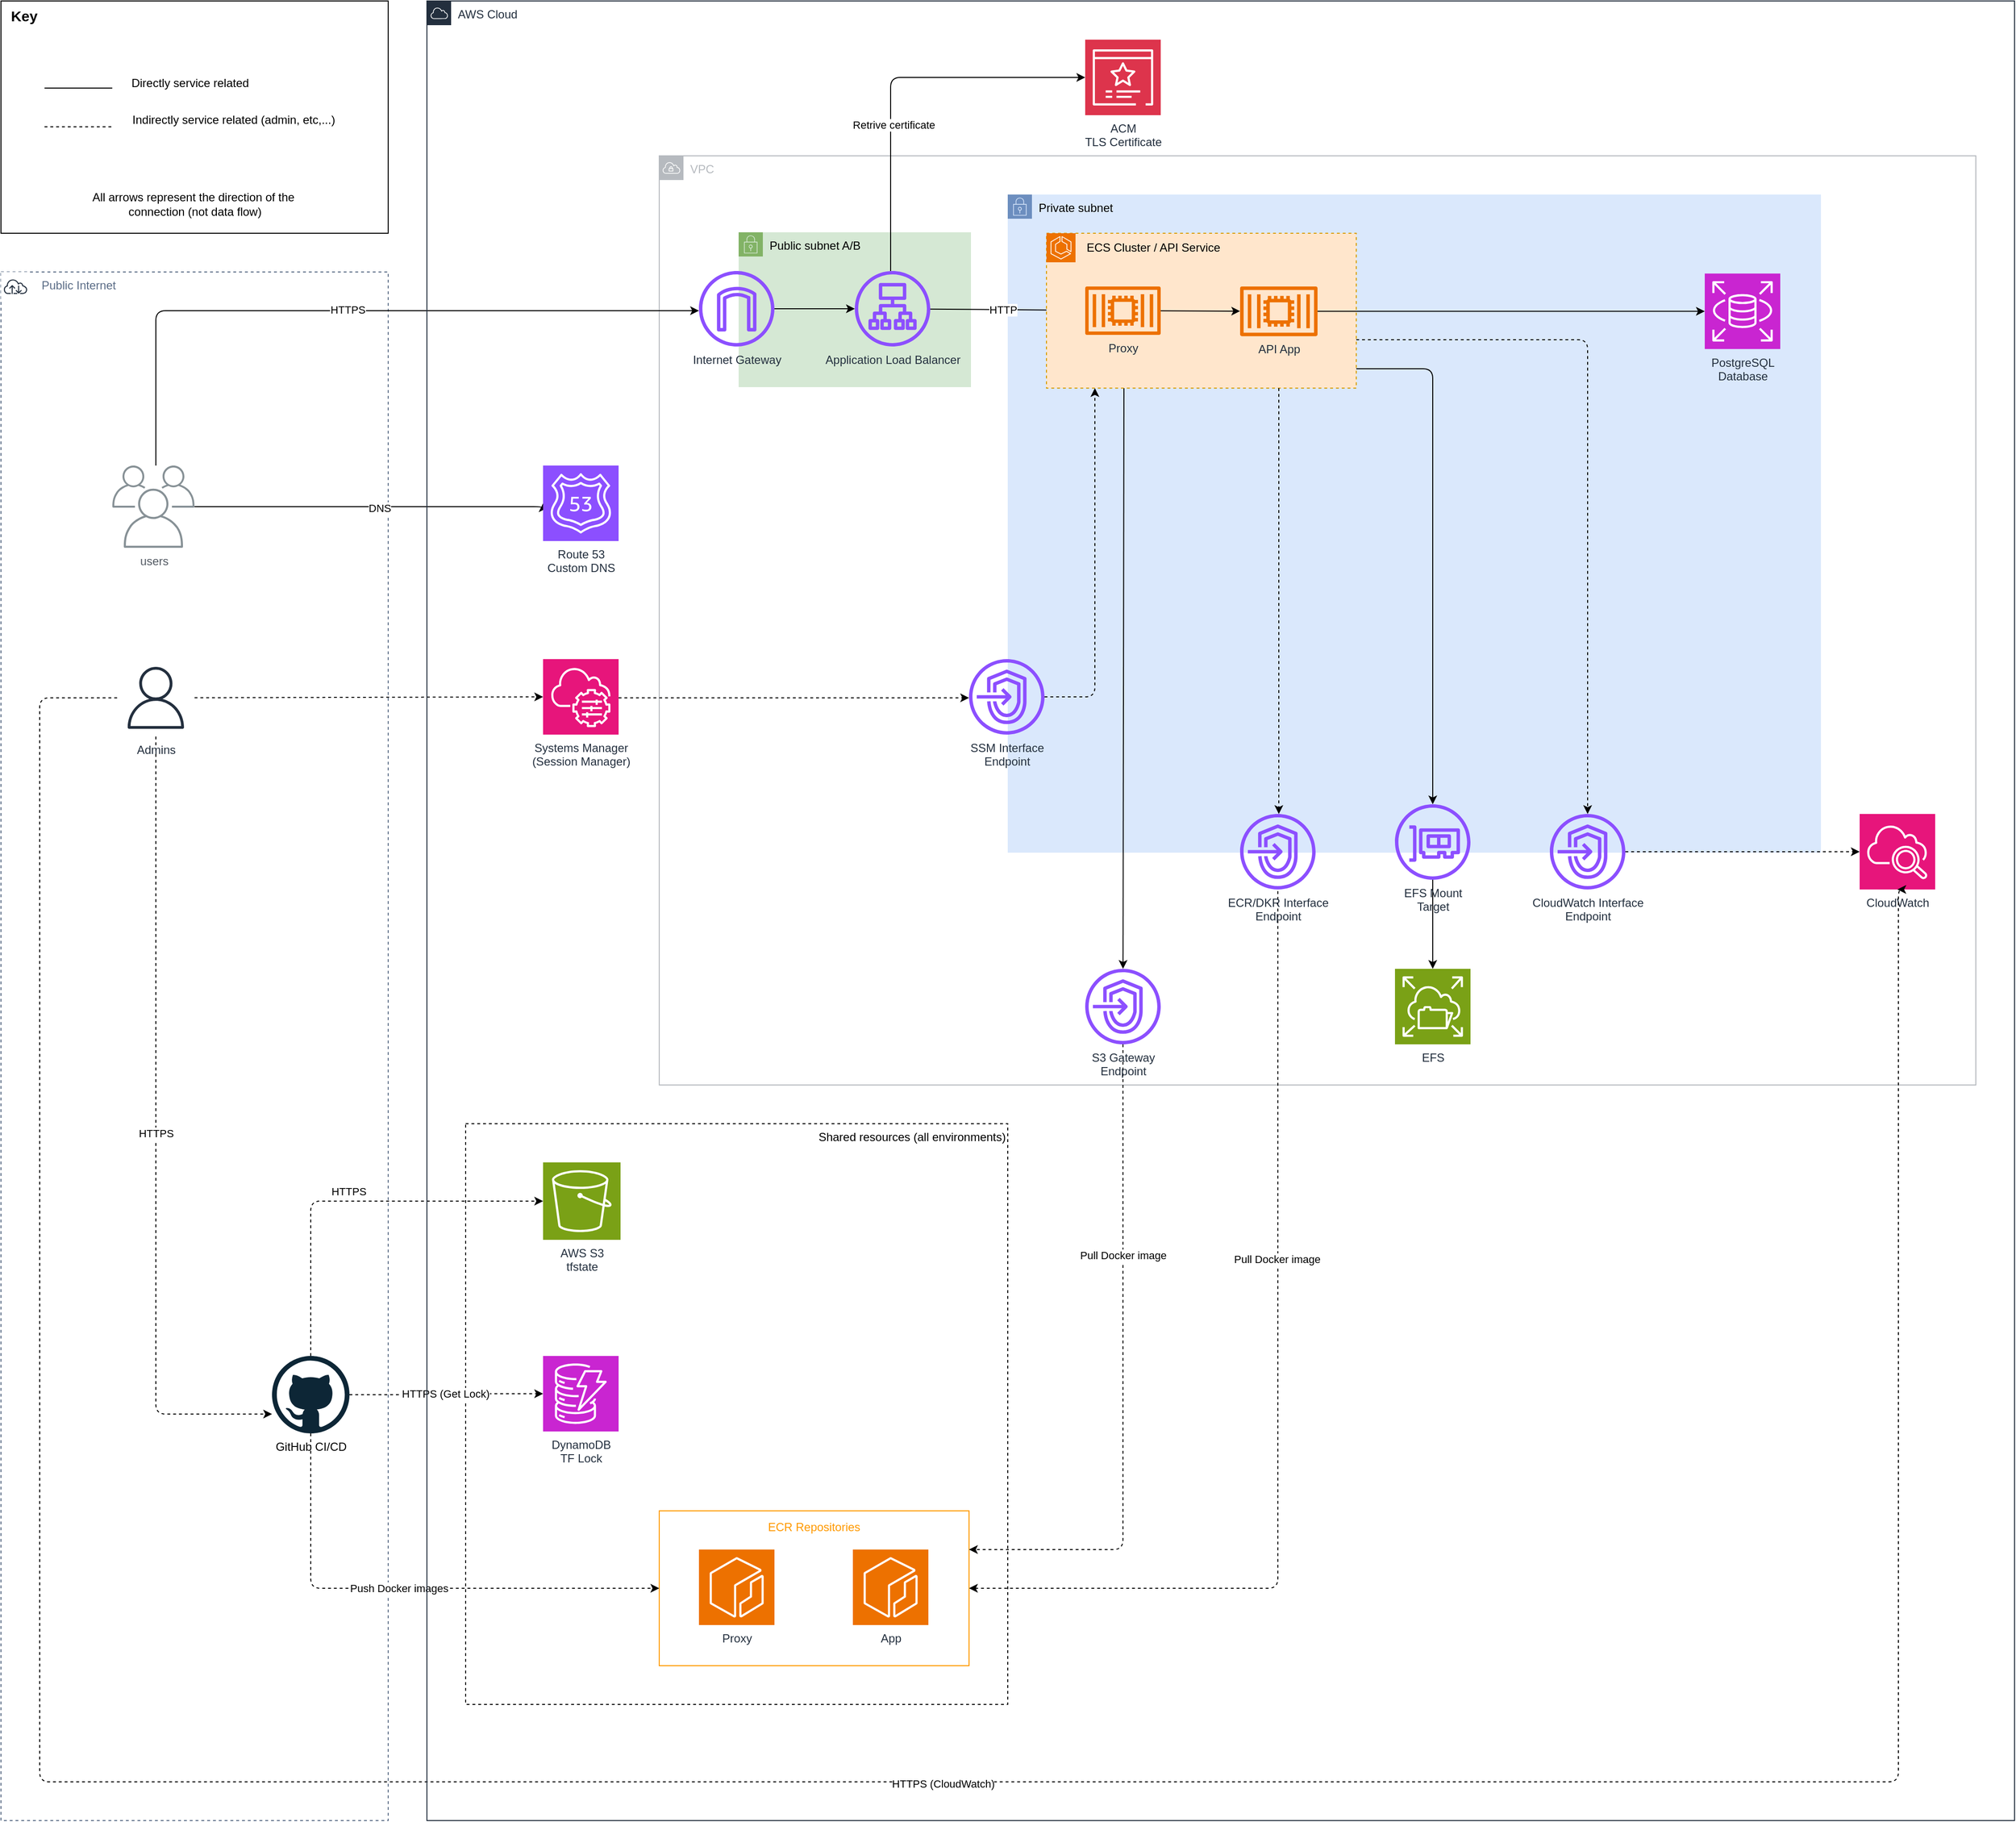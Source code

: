 <mxfile>
    <diagram id="yewvh99mkLp7_GGsNRF7" name="Page-1">
        <mxGraphModel dx="2474" dy="3034" grid="1" gridSize="10" guides="1" tooltips="1" connect="1" arrows="1" fold="1" page="1" pageScale="1" pageWidth="850" pageHeight="1100" math="0" shadow="0">
            <root>
                <mxCell id="0"/>
                <mxCell id="1" parent="0"/>
                <mxCell id="10" value="&amp;nbsp; &amp;nbsp; &amp;nbsp; &amp;nbsp; &amp;nbsp; &amp;nbsp; Public Internet" style="fillColor=none;strokeColor=#5A6C86;dashed=1;verticalAlign=top;fontStyle=0;fontColor=#5A6C86;whiteSpace=wrap;html=1;align=left;" vertex="1" parent="1">
                    <mxGeometry x="80" y="-360" width="400" height="1600" as="geometry"/>
                </mxCell>
                <mxCell id="41" value="VPC" style="sketch=0;outlineConnect=0;gradientColor=none;html=1;whiteSpace=wrap;fontSize=12;fontStyle=0;shape=mxgraph.aws4.group;grIcon=mxgraph.aws4.group_vpc;strokeColor=light-dark(#B6BABF,#7AA116);fillColor=none;verticalAlign=top;align=left;spacingLeft=30;fontColor=light-dark(#B6BABF,#7AA116);dashed=0;" vertex="1" parent="1">
                    <mxGeometry x="760" y="-480" width="1360" height="960" as="geometry"/>
                </mxCell>
                <mxCell id="46" value="Private subnet" style="points=[[0,0],[0.25,0],[0.5,0],[0.75,0],[1,0],[1,0.25],[1,0.5],[1,0.75],[1,1],[0.75,1],[0.5,1],[0.25,1],[0,1],[0,0.75],[0,0.5],[0,0.25]];outlineConnect=0;html=1;whiteSpace=wrap;fontSize=12;fontStyle=0;container=0;pointerEvents=0;collapsible=0;recursiveResize=0;shape=mxgraph.aws4.group;grIcon=mxgraph.aws4.group_security_group;grStroke=0;verticalAlign=top;align=left;spacingLeft=30;dashed=0;fillColor=#dae8fc;strokeColor=#6c8ebf;" vertex="1" parent="1">
                    <mxGeometry x="1120" y="-440" width="840" height="680" as="geometry"/>
                </mxCell>
                <mxCell id="27" value="Shared resources (all environments)" style="rounded=0;whiteSpace=wrap;html=1;dashed=1;fillColor=none;align=right;verticalAlign=top;" vertex="1" parent="1">
                    <mxGeometry x="560" y="520" width="560" height="600" as="geometry"/>
                </mxCell>
                <mxCell id="75" style="edgeStyle=orthogonalEdgeStyle;html=1;dashed=1;startArrow=classic;startFill=1;endArrow=none;endFill=0;" edge="1" parent="1" source="20" target="63">
                    <mxGeometry relative="1" as="geometry">
                        <mxPoint x="1460" y="360" as="targetPoint"/>
                    </mxGeometry>
                </mxCell>
                <mxCell id="78" value="Pull Docker image" style="edgeLabel;html=1;align=center;verticalAlign=middle;resizable=0;points=[];" vertex="1" connectable="0" parent="75">
                    <mxGeometry x="0.55" y="1" relative="1" as="geometry">
                        <mxPoint y="148" as="offset"/>
                    </mxGeometry>
                </mxCell>
                <mxCell id="20" value="ECR Repositories" style="outlineConnect=0;gradientColor=none;html=1;whiteSpace=wrap;fontSize=12;fontStyle=0;strokeColor=#FF9900;fillColor=none;verticalAlign=top;align=center;fontColor=#FF9900;dashed=0;spacingTop=3;" vertex="1" parent="1">
                    <mxGeometry x="760" y="920" width="320" height="160" as="geometry"/>
                </mxCell>
                <mxCell id="25" style="edgeStyle=orthogonalEdgeStyle;html=1;entryX=0;entryY=0.5;entryDx=0;entryDy=0;dashed=1;" edge="1" parent="1" source="13" target="20">
                    <mxGeometry relative="1" as="geometry">
                        <Array as="points">
                            <mxPoint x="400" y="1000"/>
                        </Array>
                    </mxGeometry>
                </mxCell>
                <mxCell id="26" value="Push Docker images" style="edgeLabel;html=1;align=center;verticalAlign=middle;resizable=0;points=[];" vertex="1" connectable="0" parent="25">
                    <mxGeometry x="-0.037" relative="1" as="geometry">
                        <mxPoint as="offset"/>
                    </mxGeometry>
                </mxCell>
                <mxCell id="8" value="" style="sketch=0;outlineConnect=0;fontColor=#232F3E;gradientColor=none;strokeColor=light-dark(#232F3E,#000000);fillColor=light-dark(#FFFFFF,#E6E6E6);dashed=0;verticalLabelPosition=bottom;verticalAlign=top;align=left;html=1;fontSize=12;fontStyle=0;aspect=fixed;shape=mxgraph.aws4.resourceIcon;resIcon=mxgraph.aws4.internet;" vertex="1" parent="1">
                    <mxGeometry x="80" y="-360" width="30" height="30" as="geometry"/>
                </mxCell>
                <mxCell id="15" value="HTTPS" style="edgeStyle=orthogonalEdgeStyle;html=1;dashed=1;" edge="1" parent="1" source="11" target="13">
                    <mxGeometry relative="1" as="geometry">
                        <Array as="points">
                            <mxPoint x="240" y="820"/>
                        </Array>
                    </mxGeometry>
                </mxCell>
                <mxCell id="13" value="GitHub CI/CD" style="dashed=0;outlineConnect=0;html=1;align=center;labelPosition=center;verticalLabelPosition=bottom;verticalAlign=top;shape=mxgraph.weblogos.github" vertex="1" parent="1">
                    <mxGeometry x="360" y="760" width="80" height="80" as="geometry"/>
                </mxCell>
                <mxCell id="16" value="AWS S3&lt;div&gt;tfstate&lt;/div&gt;" style="sketch=0;points=[[0,0,0],[0.25,0,0],[0.5,0,0],[0.75,0,0],[1,0,0],[0,1,0],[0.25,1,0],[0.5,1,0],[0.75,1,0],[1,1,0],[0,0.25,0],[0,0.5,0],[0,0.75,0],[1,0.25,0],[1,0.5,0],[1,0.75,0]];outlineConnect=0;fontColor=#232F3E;fillColor=#7AA116;strokeColor=#ffffff;dashed=0;verticalLabelPosition=bottom;verticalAlign=top;align=center;html=1;fontSize=12;fontStyle=0;aspect=fixed;shape=mxgraph.aws4.resourceIcon;resIcon=mxgraph.aws4.s3;" vertex="1" parent="1">
                    <mxGeometry x="640" y="560" width="80" height="80" as="geometry"/>
                </mxCell>
                <mxCell id="17" value="DynamoDB&lt;div&gt;TF Lock&lt;/div&gt;" style="sketch=0;points=[[0,0,0],[0.25,0,0],[0.5,0,0],[0.75,0,0],[1,0,0],[0,1,0],[0.25,1,0],[0.5,1,0],[0.75,1,0],[1,1,0],[0,0.25,0],[0,0.5,0],[0,0.75,0],[1,0.25,0],[1,0.5,0],[1,0.75,0]];outlineConnect=0;fontColor=#232F3E;fillColor=#C925D1;strokeColor=#ffffff;dashed=0;verticalLabelPosition=bottom;verticalAlign=top;align=center;html=1;fontSize=12;fontStyle=0;aspect=fixed;shape=mxgraph.aws4.resourceIcon;resIcon=mxgraph.aws4.dynamodb;" vertex="1" parent="1">
                    <mxGeometry x="640" y="760" width="78" height="78" as="geometry"/>
                </mxCell>
                <mxCell id="18" value="Proxy" style="sketch=0;points=[[0,0,0],[0.25,0,0],[0.5,0,0],[0.75,0,0],[1,0,0],[0,1,0],[0.25,1,0],[0.5,1,0],[0.75,1,0],[1,1,0],[0,0.25,0],[0,0.5,0],[0,0.75,0],[1,0.25,0],[1,0.5,0],[1,0.75,0]];outlineConnect=0;fontColor=#232F3E;fillColor=#ED7100;strokeColor=#ffffff;dashed=0;verticalLabelPosition=bottom;verticalAlign=top;align=center;html=1;fontSize=12;fontStyle=0;aspect=fixed;shape=mxgraph.aws4.resourceIcon;resIcon=mxgraph.aws4.ecr;" vertex="1" parent="1">
                    <mxGeometry x="801" y="960" width="78" height="78" as="geometry"/>
                </mxCell>
                <mxCell id="19" value="App" style="sketch=0;points=[[0,0,0],[0.25,0,0],[0.5,0,0],[0.75,0,0],[1,0,0],[0,1,0],[0.25,1,0],[0.5,1,0],[0.75,1,0],[1,1,0],[0,0.25,0],[0,0.5,0],[0,0.75,0],[1,0.25,0],[1,0.5,0],[1,0.75,0]];outlineConnect=0;fontColor=#232F3E;fillColor=#ED7100;strokeColor=#ffffff;dashed=0;verticalLabelPosition=bottom;verticalAlign=top;align=center;html=1;fontSize=12;fontStyle=0;aspect=fixed;shape=mxgraph.aws4.resourceIcon;resIcon=mxgraph.aws4.ecr;" vertex="1" parent="1">
                    <mxGeometry x="960" y="960" width="78" height="78" as="geometry"/>
                </mxCell>
                <mxCell id="21" style="edgeStyle=orthogonalEdgeStyle;html=1;entryX=0;entryY=0.5;entryDx=0;entryDy=0;entryPerimeter=0;dashed=1;" edge="1" parent="1" source="13" target="16">
                    <mxGeometry relative="1" as="geometry">
                        <Array as="points">
                            <mxPoint x="400" y="600"/>
                        </Array>
                    </mxGeometry>
                </mxCell>
                <mxCell id="22" value="HTTPS" style="edgeLabel;html=1;align=center;verticalAlign=middle;resizable=0;points=[];" vertex="1" connectable="0" parent="21">
                    <mxGeometry x="-0.008" y="-1" relative="1" as="geometry">
                        <mxPoint y="-11" as="offset"/>
                    </mxGeometry>
                </mxCell>
                <mxCell id="23" style="edgeStyle=orthogonalEdgeStyle;html=1;entryX=0;entryY=0.5;entryDx=0;entryDy=0;entryPerimeter=0;dashed=1;" edge="1" parent="1" source="13" target="17">
                    <mxGeometry relative="1" as="geometry">
                        <Array as="points"/>
                    </mxGeometry>
                </mxCell>
                <mxCell id="24" value="HTTPS (Get Lock)" style="edgeLabel;html=1;align=center;verticalAlign=middle;resizable=0;points=[];" vertex="1" connectable="0" parent="23">
                    <mxGeometry x="-0.022" y="1" relative="1" as="geometry">
                        <mxPoint as="offset"/>
                    </mxGeometry>
                </mxCell>
                <mxCell id="43" value="ACM&lt;div&gt;TLS Certificate&lt;/div&gt;" style="sketch=0;points=[[0,0,0],[0.25,0,0],[0.5,0,0],[0.75,0,0],[1,0,0],[0,1,0],[0.25,1,0],[0.5,1,0],[0.75,1,0],[1,1,0],[0,0.25,0],[0,0.5,0],[0,0.75,0],[1,0.25,0],[1,0.5,0],[1,0.75,0]];outlineConnect=0;fontColor=#232F3E;fillColor=#DD344C;strokeColor=#ffffff;dashed=0;verticalLabelPosition=bottom;verticalAlign=top;align=center;html=1;fontSize=12;fontStyle=0;aspect=fixed;shape=mxgraph.aws4.resourceIcon;resIcon=mxgraph.aws4.certificate_manager_3;" vertex="1" parent="1">
                    <mxGeometry x="1200" y="-600" width="78" height="78" as="geometry"/>
                </mxCell>
                <mxCell id="32" value="users" style="sketch=0;outlineConnect=0;gradientColor=none;fontColor=#545B64;strokeColor=none;fillColor=light-dark(#879196,#FFFFFF);dashed=0;verticalLabelPosition=bottom;verticalAlign=top;align=center;html=1;fontSize=12;fontStyle=0;aspect=fixed;shape=mxgraph.aws4.illustration_users;pointerEvents=1" vertex="1" parent="1">
                    <mxGeometry x="195" y="-160" width="85" height="85" as="geometry"/>
                </mxCell>
                <mxCell id="36" style="edgeStyle=orthogonalEdgeStyle;html=1;" edge="1" parent="1" source="32" target="35">
                    <mxGeometry relative="1" as="geometry">
                        <mxPoint x="124.538" y="-158.0" as="sourcePoint"/>
                        <mxPoint x="851" y="-220.001" as="targetPoint"/>
                        <Array as="points">
                            <mxPoint x="240" y="-320"/>
                        </Array>
                    </mxGeometry>
                </mxCell>
                <mxCell id="37" value="HTTPS" style="edgeLabel;html=1;align=center;verticalAlign=middle;resizable=0;points=[];" vertex="1" connectable="0" parent="36">
                    <mxGeometry x="-0.009" y="1" relative="1" as="geometry">
                        <mxPoint as="offset"/>
                    </mxGeometry>
                </mxCell>
                <mxCell id="33" style="edgeStyle=orthogonalEdgeStyle;html=1;entryX=0;entryY=0.5;entryDx=0;entryDy=0;entryPerimeter=0;" edge="1" parent="1" source="32" target="30">
                    <mxGeometry relative="1" as="geometry">
                        <Array as="points">
                            <mxPoint x="640" y="-117"/>
                        </Array>
                    </mxGeometry>
                </mxCell>
                <mxCell id="34" value="DNS" style="edgeLabel;html=1;align=center;verticalAlign=middle;resizable=0;points=[];" vertex="1" connectable="0" parent="33">
                    <mxGeometry x="0.048" y="-1" relative="1" as="geometry">
                        <mxPoint as="offset"/>
                    </mxGeometry>
                </mxCell>
                <mxCell id="79" style="edgeStyle=orthogonalEdgeStyle;html=1;entryX=1;entryY=0.25;entryDx=0;entryDy=0;dashed=1;" edge="1" parent="1" source="62" target="20">
                    <mxGeometry relative="1" as="geometry">
                        <Array as="points">
                            <mxPoint x="1239" y="960"/>
                        </Array>
                    </mxGeometry>
                </mxCell>
                <mxCell id="80" value="Pull Docker image" style="edgeLabel;html=1;align=center;verticalAlign=middle;resizable=0;points=[];" vertex="1" connectable="0" parent="79">
                    <mxGeometry x="-0.287" y="-1" relative="1" as="geometry">
                        <mxPoint x="1" y="-25" as="offset"/>
                    </mxGeometry>
                </mxCell>
                <mxCell id="62" value="S3 Gateway&lt;div&gt;Endpoint&lt;/div&gt;" style="sketch=0;outlineConnect=0;fontColor=#232F3E;gradientColor=none;fillColor=#8C4FFF;strokeColor=none;dashed=0;verticalLabelPosition=bottom;verticalAlign=top;align=center;html=1;fontSize=12;fontStyle=0;aspect=fixed;pointerEvents=1;shape=mxgraph.aws4.endpoints;" vertex="1" parent="1">
                    <mxGeometry x="1200" y="360" width="78" height="78" as="geometry"/>
                </mxCell>
                <mxCell id="40" value="Public subnet A/B" style="points=[[0,0],[0.25,0],[0.5,0],[0.75,0],[1,0],[1,0.25],[1,0.5],[1,0.75],[1,1],[0.75,1],[0.5,1],[0.25,1],[0,1],[0,0.75],[0,0.5],[0,0.25]];outlineConnect=0;html=1;whiteSpace=wrap;fontSize=12;fontStyle=0;container=1;pointerEvents=0;collapsible=0;recursiveResize=0;shape=mxgraph.aws4.group;grIcon=mxgraph.aws4.group_security_group;grStroke=0;strokeColor=#82b366;fillColor=#d5e8d4;verticalAlign=top;align=left;spacingLeft=30;strokeWidth=3;" vertex="1" parent="1">
                    <mxGeometry x="842" y="-401" width="240" height="160" as="geometry"/>
                </mxCell>
                <mxCell id="39" style="edgeStyle=none;html=1;" edge="1" parent="1" source="35" target="38">
                    <mxGeometry relative="1" as="geometry"/>
                </mxCell>
                <mxCell id="35" value="Internet Gateway" style="sketch=0;outlineConnect=0;fontColor=#232F3E;gradientColor=none;fillColor=#8C4FFF;strokeColor=none;dashed=0;verticalLabelPosition=bottom;verticalAlign=top;align=center;html=1;fontSize=12;fontStyle=0;aspect=fixed;pointerEvents=1;shape=mxgraph.aws4.internet_gateway;" vertex="1" parent="1">
                    <mxGeometry x="801" y="-361" width="78" height="78" as="geometry"/>
                </mxCell>
                <mxCell id="38" value="Application Load Balancer" style="sketch=0;outlineConnect=0;fontColor=#232F3E;gradientColor=none;fillColor=#8C4FFF;strokeColor=none;dashed=0;verticalLabelPosition=bottom;verticalAlign=top;align=center;html=1;fontSize=12;fontStyle=0;aspect=fixed;pointerEvents=1;shape=mxgraph.aws4.application_load_balancer;" vertex="1" parent="1">
                    <mxGeometry x="962" y="-361" width="78" height="78" as="geometry"/>
                </mxCell>
                <mxCell id="54" style="edgeStyle=none;html=1;" edge="1" parent="1" source="38" target="51">
                    <mxGeometry relative="1" as="geometry"/>
                </mxCell>
                <mxCell id="55" value="HTTP" style="edgeLabel;html=1;align=center;verticalAlign=middle;resizable=0;points=[];" vertex="1" connectable="0" parent="54">
                    <mxGeometry x="-0.07" relative="1" as="geometry">
                        <mxPoint as="offset"/>
                    </mxGeometry>
                </mxCell>
                <mxCell id="71" style="edgeStyle=none;html=1;dashed=1;" edge="1" parent="1" source="64" target="70">
                    <mxGeometry relative="1" as="geometry"/>
                </mxCell>
                <mxCell id="57" value="SSM Interface&lt;div&gt;Endpoint&lt;/div&gt;" style="sketch=0;outlineConnect=0;fontColor=#232F3E;gradientColor=none;fillColor=#8C4FFF;strokeColor=none;dashed=0;verticalLabelPosition=bottom;verticalAlign=top;align=center;html=1;fontSize=12;fontStyle=0;aspect=fixed;pointerEvents=1;shape=mxgraph.aws4.endpoints;" vertex="1" parent="1">
                    <mxGeometry x="1080" y="40" width="78" height="78" as="geometry"/>
                </mxCell>
                <mxCell id="58" style="edgeStyle=orthogonalEdgeStyle;html=1;dashed=1;" edge="1" parent="1" source="29" target="57">
                    <mxGeometry relative="1" as="geometry">
                        <Array as="points">
                            <mxPoint x="900" y="80"/>
                            <mxPoint x="900" y="80"/>
                        </Array>
                    </mxGeometry>
                </mxCell>
                <mxCell id="60" style="edgeStyle=orthogonalEdgeStyle;html=1;dashed=1;" edge="1" parent="1" source="57">
                    <mxGeometry relative="1" as="geometry">
                        <mxPoint x="1210" y="-240" as="targetPoint"/>
                        <Array as="points">
                            <mxPoint x="1210" y="79"/>
                        </Array>
                    </mxGeometry>
                </mxCell>
                <mxCell id="29" value="Systems Manager&lt;div&gt;(Session Manager)&lt;/div&gt;" style="sketch=0;points=[[0,0,0],[0.25,0,0],[0.5,0,0],[0.75,0,0],[1,0,0],[0,1,0],[0.25,1,0],[0.5,1,0],[0.75,1,0],[1,1,0],[0,0.25,0],[0,0.5,0],[0,0.75,0],[1,0.25,0],[1,0.5,0],[1,0.75,0]];points=[[0,0,0],[0.25,0,0],[0.5,0,0],[0.75,0,0],[1,0,0],[0,1,0],[0.25,1,0],[0.5,1,0],[0.75,1,0],[1,1,0],[0,0.25,0],[0,0.5,0],[0,0.75,0],[1,0.25,0],[1,0.5,0],[1,0.75,0]];outlineConnect=0;fontColor=#232F3E;fillColor=#E7157B;strokeColor=#ffffff;dashed=0;verticalLabelPosition=bottom;verticalAlign=top;align=center;html=1;fontSize=12;fontStyle=0;aspect=fixed;shape=mxgraph.aws4.resourceIcon;resIcon=mxgraph.aws4.systems_manager;" vertex="1" parent="1">
                    <mxGeometry x="640" y="40" width="78" height="78" as="geometry"/>
                </mxCell>
                <mxCell id="31" style="edgeStyle=none;html=1;entryX=0;entryY=0.5;entryDx=0;entryDy=0;entryPerimeter=0;dashed=1;" edge="1" parent="1" source="11" target="29">
                    <mxGeometry relative="1" as="geometry"/>
                </mxCell>
                <mxCell id="30" value="Route 53&lt;div&gt;Custom DNS&lt;/div&gt;" style="sketch=0;points=[[0,0,0],[0.25,0,0],[0.5,0,0],[0.75,0,0],[1,0,0],[0,1,0],[0.25,1,0],[0.5,1,0],[0.75,1,0],[1,1,0],[0,0.25,0],[0,0.5,0],[0,0.75,0],[1,0.25,0],[1,0.5,0],[1,0.75,0]];outlineConnect=0;fontColor=#232F3E;fillColor=#8C4FFF;strokeColor=#ffffff;dashed=0;verticalLabelPosition=bottom;verticalAlign=top;align=center;html=1;fontSize=12;fontStyle=0;aspect=fixed;shape=mxgraph.aws4.resourceIcon;resIcon=mxgraph.aws4.route_53;" vertex="1" parent="1">
                    <mxGeometry x="640" y="-160" width="78" height="78" as="geometry"/>
                </mxCell>
                <mxCell id="11" value="Admins" style="sketch=0;outlineConnect=0;fontColor=#232F3E;gradientColor=none;strokeColor=light-dark(#232F3E,#FFFFFF);fillColor=#ffffff;dashed=0;verticalLabelPosition=bottom;verticalAlign=top;align=center;html=1;fontSize=12;fontStyle=0;aspect=fixed;shape=mxgraph.aws4.resourceIcon;resIcon=mxgraph.aws4.user;" vertex="1" parent="1">
                    <mxGeometry x="200" y="40" width="80" height="80" as="geometry"/>
                </mxCell>
                <mxCell id="44" style="edgeStyle=orthogonalEdgeStyle;html=1;entryX=0;entryY=0.5;entryDx=0;entryDy=0;entryPerimeter=0;" edge="1" parent="1" source="38" target="43">
                    <mxGeometry relative="1" as="geometry">
                        <mxPoint x="1200" y="-1090.0" as="targetPoint"/>
                        <Array as="points">
                            <mxPoint x="999" y="-561"/>
                        </Array>
                    </mxGeometry>
                </mxCell>
                <mxCell id="45" value="Retrive certificate" style="edgeLabel;html=1;align=center;verticalAlign=middle;resizable=0;points=[];" vertex="1" connectable="0" parent="44">
                    <mxGeometry x="-0.248" y="-3" relative="1" as="geometry">
                        <mxPoint as="offset"/>
                    </mxGeometry>
                </mxCell>
                <mxCell id="70" value="CloudWatch" style="sketch=0;points=[[0,0,0],[0.25,0,0],[0.5,0,0],[0.75,0,0],[1,0,0],[0,1,0],[0.25,1,0],[0.5,1,0],[0.75,1,0],[1,1,0],[0,0.25,0],[0,0.5,0],[0,0.75,0],[1,0.25,0],[1,0.5,0],[1,0.75,0]];points=[[0,0,0],[0.25,0,0],[0.5,0,0],[0.75,0,0],[1,0,0],[0,1,0],[0.25,1,0],[0.5,1,0],[0.75,1,0],[1,1,0],[0,0.25,0],[0,0.5,0],[0,0.75,0],[1,0.25,0],[1,0.5,0],[1,0.75,0]];outlineConnect=0;fontColor=#232F3E;fillColor=#E7157B;strokeColor=#ffffff;dashed=0;verticalLabelPosition=bottom;verticalAlign=top;align=center;html=1;fontSize=12;fontStyle=0;aspect=fixed;shape=mxgraph.aws4.resourceIcon;resIcon=mxgraph.aws4.cloudwatch_2;" vertex="1" parent="1">
                    <mxGeometry x="2000" y="200" width="78" height="78" as="geometry"/>
                </mxCell>
                <mxCell id="72" style="edgeStyle=orthogonalEdgeStyle;html=1;entryX=0.5;entryY=1;entryDx=0;entryDy=0;entryPerimeter=0;dashed=1;" edge="1" parent="1" source="11" target="70">
                    <mxGeometry relative="1" as="geometry">
                        <Array as="points">
                            <mxPoint x="120" y="1200"/>
                            <mxPoint x="2040" y="1200"/>
                            <mxPoint x="2040" y="278"/>
                        </Array>
                    </mxGeometry>
                </mxCell>
                <mxCell id="73" value="HTTPS (CloudWatch)" style="edgeLabel;html=1;align=center;verticalAlign=middle;resizable=0;points=[];" vertex="1" connectable="0" parent="72">
                    <mxGeometry x="0.055" y="-2" relative="1" as="geometry">
                        <mxPoint as="offset"/>
                    </mxGeometry>
                </mxCell>
                <mxCell id="64" value="CloudWatch Interface&lt;div&gt;Endpoint&lt;/div&gt;" style="sketch=0;outlineConnect=0;fontColor=#232F3E;gradientColor=none;fillColor=#8C4FFF;strokeColor=none;dashed=0;verticalLabelPosition=bottom;verticalAlign=top;align=center;html=1;fontSize=12;fontStyle=0;aspect=fixed;pointerEvents=1;shape=mxgraph.aws4.endpoints;" vertex="1" parent="1">
                    <mxGeometry x="1680" y="200" width="78" height="78" as="geometry"/>
                </mxCell>
                <mxCell id="74" style="edgeStyle=orthogonalEdgeStyle;html=1;dashed=1;" edge="1" parent="1" source="48" target="64">
                    <mxGeometry relative="1" as="geometry">
                        <mxPoint x="1430" y="-240" as="sourcePoint"/>
                        <mxPoint x="1829" y="160" as="targetPoint"/>
                        <Array as="points">
                            <mxPoint x="1719" y="-290"/>
                        </Array>
                    </mxGeometry>
                </mxCell>
                <mxCell id="81" style="edgeStyle=none;html=1;exitX=0.25;exitY=1;exitDx=0;exitDy=0;" edge="1" parent="1" source="48" target="62">
                    <mxGeometry relative="1" as="geometry"/>
                </mxCell>
                <mxCell id="83" style="edgeStyle=orthogonalEdgeStyle;html=1;" edge="1" parent="1" source="48" target="86">
                    <mxGeometry relative="1" as="geometry">
                        <mxPoint x="1559" y="190.065" as="targetPoint"/>
                        <Array as="points">
                            <mxPoint x="1559" y="-260"/>
                        </Array>
                    </mxGeometry>
                </mxCell>
                <mxCell id="48" value="" style="rounded=0;whiteSpace=wrap;html=1;fillColor=#ffe6cc;dashed=1;strokeColor=#d79b00;container=0;" vertex="1" parent="1">
                    <mxGeometry x="1160" y="-400" width="320" height="160" as="geometry"/>
                </mxCell>
                <mxCell id="3" value="AWS Cloud" style="points=[[0,0],[0.25,0],[0.5,0],[0.75,0],[1,0],[1,0.25],[1,0.5],[1,0.75],[1,1],[0.75,1],[0.5,1],[0.25,1],[0,1],[0,0.75],[0,0.5],[0,0.25]];outlineConnect=0;gradientColor=none;html=1;whiteSpace=wrap;fontSize=12;fontStyle=0;container=1;pointerEvents=0;collapsible=0;recursiveResize=0;shape=mxgraph.aws4.group;grIcon=mxgraph.aws4.group_aws_cloud;strokeColor=#232F3E;fillColor=none;verticalAlign=top;align=left;spacingLeft=30;fontColor=#232F3E;dashed=0;" vertex="1" parent="1">
                    <mxGeometry x="520" y="-640" width="1640" height="1880" as="geometry"/>
                </mxCell>
                <mxCell id="56" style="edgeStyle=none;html=1;" edge="1" parent="1" source="51" target="52">
                    <mxGeometry relative="1" as="geometry"/>
                </mxCell>
                <mxCell id="51" value="Proxy" style="sketch=0;outlineConnect=0;fontColor=#232F3E;gradientColor=none;fillColor=#ED7100;strokeColor=none;dashed=0;verticalLabelPosition=bottom;verticalAlign=top;align=center;html=1;fontSize=12;fontStyle=0;aspect=fixed;pointerEvents=1;shape=mxgraph.aws4.container_2;" vertex="1" parent="1">
                    <mxGeometry x="1200" y="-345.19" width="78" height="50.38" as="geometry"/>
                </mxCell>
                <mxCell id="69" style="edgeStyle=none;html=1;" edge="1" parent="1" source="52" target="68">
                    <mxGeometry relative="1" as="geometry"/>
                </mxCell>
                <mxCell id="52" value="API App" style="sketch=0;outlineConnect=0;fontColor=#232F3E;gradientColor=none;fillColor=#ED7100;strokeColor=none;dashed=0;verticalLabelPosition=bottom;verticalAlign=top;align=center;html=1;fontSize=12;fontStyle=0;aspect=fixed;pointerEvents=1;shape=mxgraph.aws4.container_2;" vertex="1" parent="1">
                    <mxGeometry x="1360" y="-345.19" width="80" height="51.67" as="geometry"/>
                </mxCell>
                <mxCell id="47" value="" style="sketch=0;points=[[0,0,0],[0.25,0,0],[0.5,0,0],[0.75,0,0],[1,0,0],[0,1,0],[0.25,1,0],[0.5,1,0],[0.75,1,0],[1,1,0],[0,0.25,0],[0,0.5,0],[0,0.75,0],[1,0.25,0],[1,0.5,0],[1,0.75,0]];outlineConnect=0;fontColor=#232F3E;fillColor=#ED7100;strokeColor=#ffffff;dashed=0;verticalLabelPosition=bottom;verticalAlign=top;align=center;html=1;fontSize=12;fontStyle=0;aspect=fixed;shape=mxgraph.aws4.resourceIcon;resIcon=mxgraph.aws4.ecs;container=0;" vertex="1" parent="1">
                    <mxGeometry x="1160" y="-400" width="30" height="30" as="geometry"/>
                </mxCell>
                <mxCell id="49" value="ECS Cluster / API Service" style="text;html=1;align=center;verticalAlign=middle;resizable=0;points=[];autosize=1;strokeColor=none;fillColor=none;fontColor=light-dark(#000000,#D86D0C);container=0;" vertex="1" parent="1">
                    <mxGeometry x="1190" y="-400" width="160" height="30" as="geometry"/>
                </mxCell>
                <mxCell id="68" value="PostgreSQL&lt;div&gt;Database&lt;/div&gt;" style="sketch=0;points=[[0,0,0],[0.25,0,0],[0.5,0,0],[0.75,0,0],[1,0,0],[0,1,0],[0.25,1,0],[0.5,1,0],[0.75,1,0],[1,1,0],[0,0.25,0],[0,0.5,0],[0,0.75,0],[1,0.25,0],[1,0.5,0],[1,0.75,0]];outlineConnect=0;fontColor=#232F3E;fillColor=#C925D1;strokeColor=#ffffff;dashed=0;verticalLabelPosition=bottom;verticalAlign=top;align=center;html=1;fontSize=12;fontStyle=0;aspect=fixed;shape=mxgraph.aws4.resourceIcon;resIcon=mxgraph.aws4.rds;" vertex="1" parent="1">
                    <mxGeometry x="1840" y="-358.35" width="78" height="78" as="geometry"/>
                </mxCell>
                <mxCell id="63" value="ECR/DKR Interface&lt;div&gt;Endpoint&lt;/div&gt;" style="sketch=0;outlineConnect=0;fontColor=#232F3E;gradientColor=none;fillColor=#8C4FFF;strokeColor=none;dashed=0;verticalLabelPosition=bottom;verticalAlign=top;align=center;html=1;fontSize=12;fontStyle=0;aspect=fixed;pointerEvents=1;shape=mxgraph.aws4.endpoints;" vertex="1" parent="1">
                    <mxGeometry x="1360" y="200" width="78" height="78" as="geometry"/>
                </mxCell>
                <mxCell id="77" style="edgeStyle=orthogonalEdgeStyle;html=1;dashed=1;" edge="1" parent="1" source="48" target="63">
                    <mxGeometry relative="1" as="geometry">
                        <Array as="points">
                            <mxPoint x="1400" y="110"/>
                            <mxPoint x="1400" y="110"/>
                        </Array>
                    </mxGeometry>
                </mxCell>
                <mxCell id="88" style="edgeStyle=none;html=1;" edge="1" parent="1" source="86" target="87">
                    <mxGeometry relative="1" as="geometry"/>
                </mxCell>
                <mxCell id="86" value="EFS Mount&lt;div&gt;Target&lt;/div&gt;" style="sketch=0;outlineConnect=0;fontColor=#232F3E;gradientColor=none;fillColor=#8C4FFF;strokeColor=none;dashed=0;verticalLabelPosition=bottom;verticalAlign=top;align=center;html=1;fontSize=12;fontStyle=0;aspect=fixed;pointerEvents=1;shape=mxgraph.aws4.elastic_network_interface;" vertex="1" parent="1">
                    <mxGeometry x="1520" y="190" width="78" height="78" as="geometry"/>
                </mxCell>
                <mxCell id="87" value="EFS" style="sketch=0;points=[[0,0,0],[0.25,0,0],[0.5,0,0],[0.75,0,0],[1,0,0],[0,1,0],[0.25,1,0],[0.5,1,0],[0.75,1,0],[1,1,0],[0,0.25,0],[0,0.5,0],[0,0.75,0],[1,0.25,0],[1,0.5,0],[1,0.75,0]];outlineConnect=0;fontColor=#232F3E;fillColor=#7AA116;strokeColor=#ffffff;dashed=0;verticalLabelPosition=bottom;verticalAlign=top;align=center;html=1;fontSize=12;fontStyle=0;aspect=fixed;shape=mxgraph.aws4.resourceIcon;resIcon=mxgraph.aws4.elastic_file_system;" vertex="1" parent="1">
                    <mxGeometry x="1520" y="360" width="78" height="78" as="geometry"/>
                </mxCell>
                <mxCell id="92" value="&amp;nbsp; Key" style="rounded=0;whiteSpace=wrap;html=1;align=left;verticalAlign=top;fillColor=none;fontStyle=1;fontSize=15;" vertex="1" parent="1">
                    <mxGeometry x="80" y="-640" width="400" height="240" as="geometry"/>
                </mxCell>
                <mxCell id="93" value="" style="endArrow=none;html=1;" edge="1" parent="1">
                    <mxGeometry width="50" height="50" relative="1" as="geometry">
                        <mxPoint x="125" y="-550" as="sourcePoint"/>
                        <mxPoint x="195" y="-550" as="targetPoint"/>
                    </mxGeometry>
                </mxCell>
                <mxCell id="94" value="" style="endArrow=none;html=1;dashed=1;" edge="1" parent="1">
                    <mxGeometry width="50" height="50" relative="1" as="geometry">
                        <mxPoint x="125" y="-510" as="sourcePoint"/>
                        <mxPoint x="195" y="-510" as="targetPoint"/>
                    </mxGeometry>
                </mxCell>
                <mxCell id="95" value="Directly service related" style="text;html=1;align=center;verticalAlign=middle;resizable=0;points=[];autosize=1;strokeColor=none;fillColor=none;" vertex="1" parent="1">
                    <mxGeometry x="205" y="-570" width="140" height="30" as="geometry"/>
                </mxCell>
                <mxCell id="96" value="Indirectly service related (admin, etc,...)" style="text;html=1;align=center;verticalAlign=middle;resizable=0;points=[];autosize=1;strokeColor=none;fillColor=none;" vertex="1" parent="1">
                    <mxGeometry x="205" y="-532" width="230" height="30" as="geometry"/>
                </mxCell>
                <mxCell id="97" value="All arrows represent the direction of the&amp;nbsp;&lt;div&gt;connection (not data flow)&lt;/div&gt;" style="text;html=1;align=center;verticalAlign=middle;resizable=0;points=[];autosize=1;strokeColor=none;fillColor=none;" vertex="1" parent="1">
                    <mxGeometry x="160" y="-450" width="240" height="40" as="geometry"/>
                </mxCell>
            </root>
        </mxGraphModel>
    </diagram>
</mxfile>